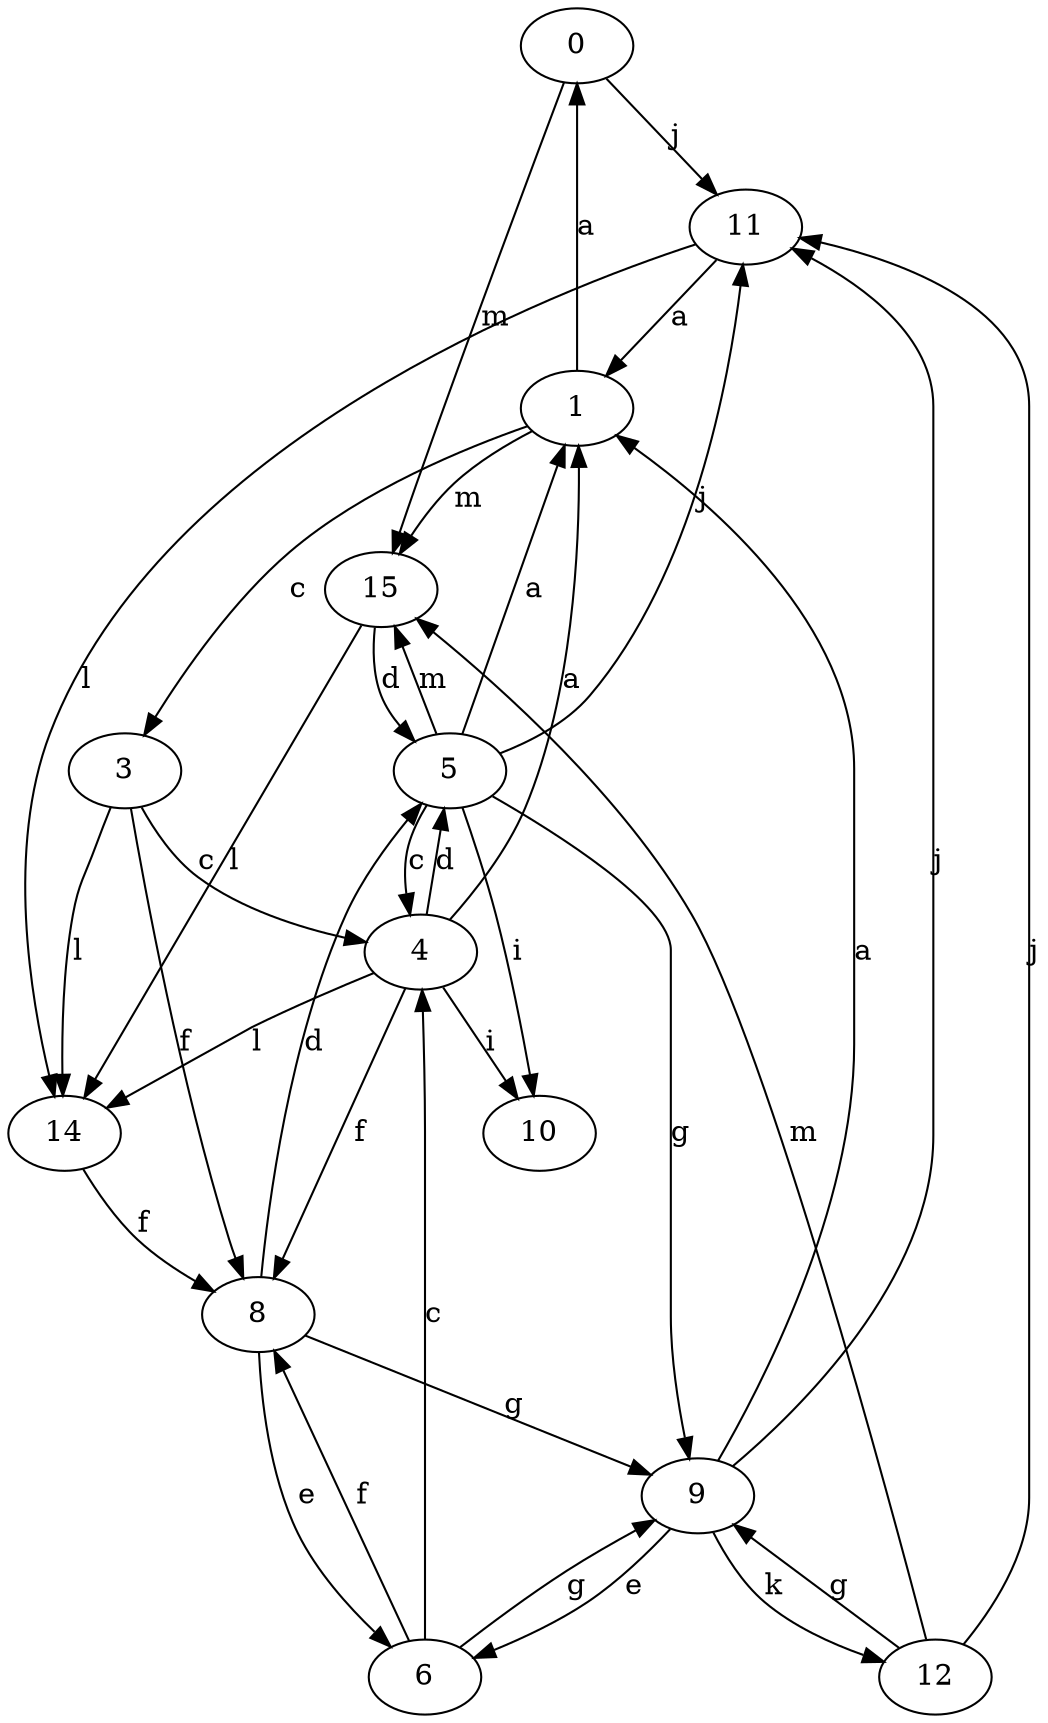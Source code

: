 strict digraph  {
0;
1;
3;
4;
5;
6;
8;
9;
10;
11;
12;
14;
15;
0 -> 11  [label=j];
0 -> 15  [label=m];
1 -> 0  [label=a];
1 -> 3  [label=c];
1 -> 15  [label=m];
3 -> 4  [label=c];
3 -> 8  [label=f];
3 -> 14  [label=l];
4 -> 1  [label=a];
4 -> 5  [label=d];
4 -> 8  [label=f];
4 -> 10  [label=i];
4 -> 14  [label=l];
5 -> 1  [label=a];
5 -> 4  [label=c];
5 -> 9  [label=g];
5 -> 10  [label=i];
5 -> 11  [label=j];
5 -> 15  [label=m];
6 -> 4  [label=c];
6 -> 8  [label=f];
6 -> 9  [label=g];
8 -> 5  [label=d];
8 -> 6  [label=e];
8 -> 9  [label=g];
9 -> 1  [label=a];
9 -> 6  [label=e];
9 -> 11  [label=j];
9 -> 12  [label=k];
11 -> 1  [label=a];
11 -> 14  [label=l];
12 -> 9  [label=g];
12 -> 11  [label=j];
12 -> 15  [label=m];
14 -> 8  [label=f];
15 -> 5  [label=d];
15 -> 14  [label=l];
}

